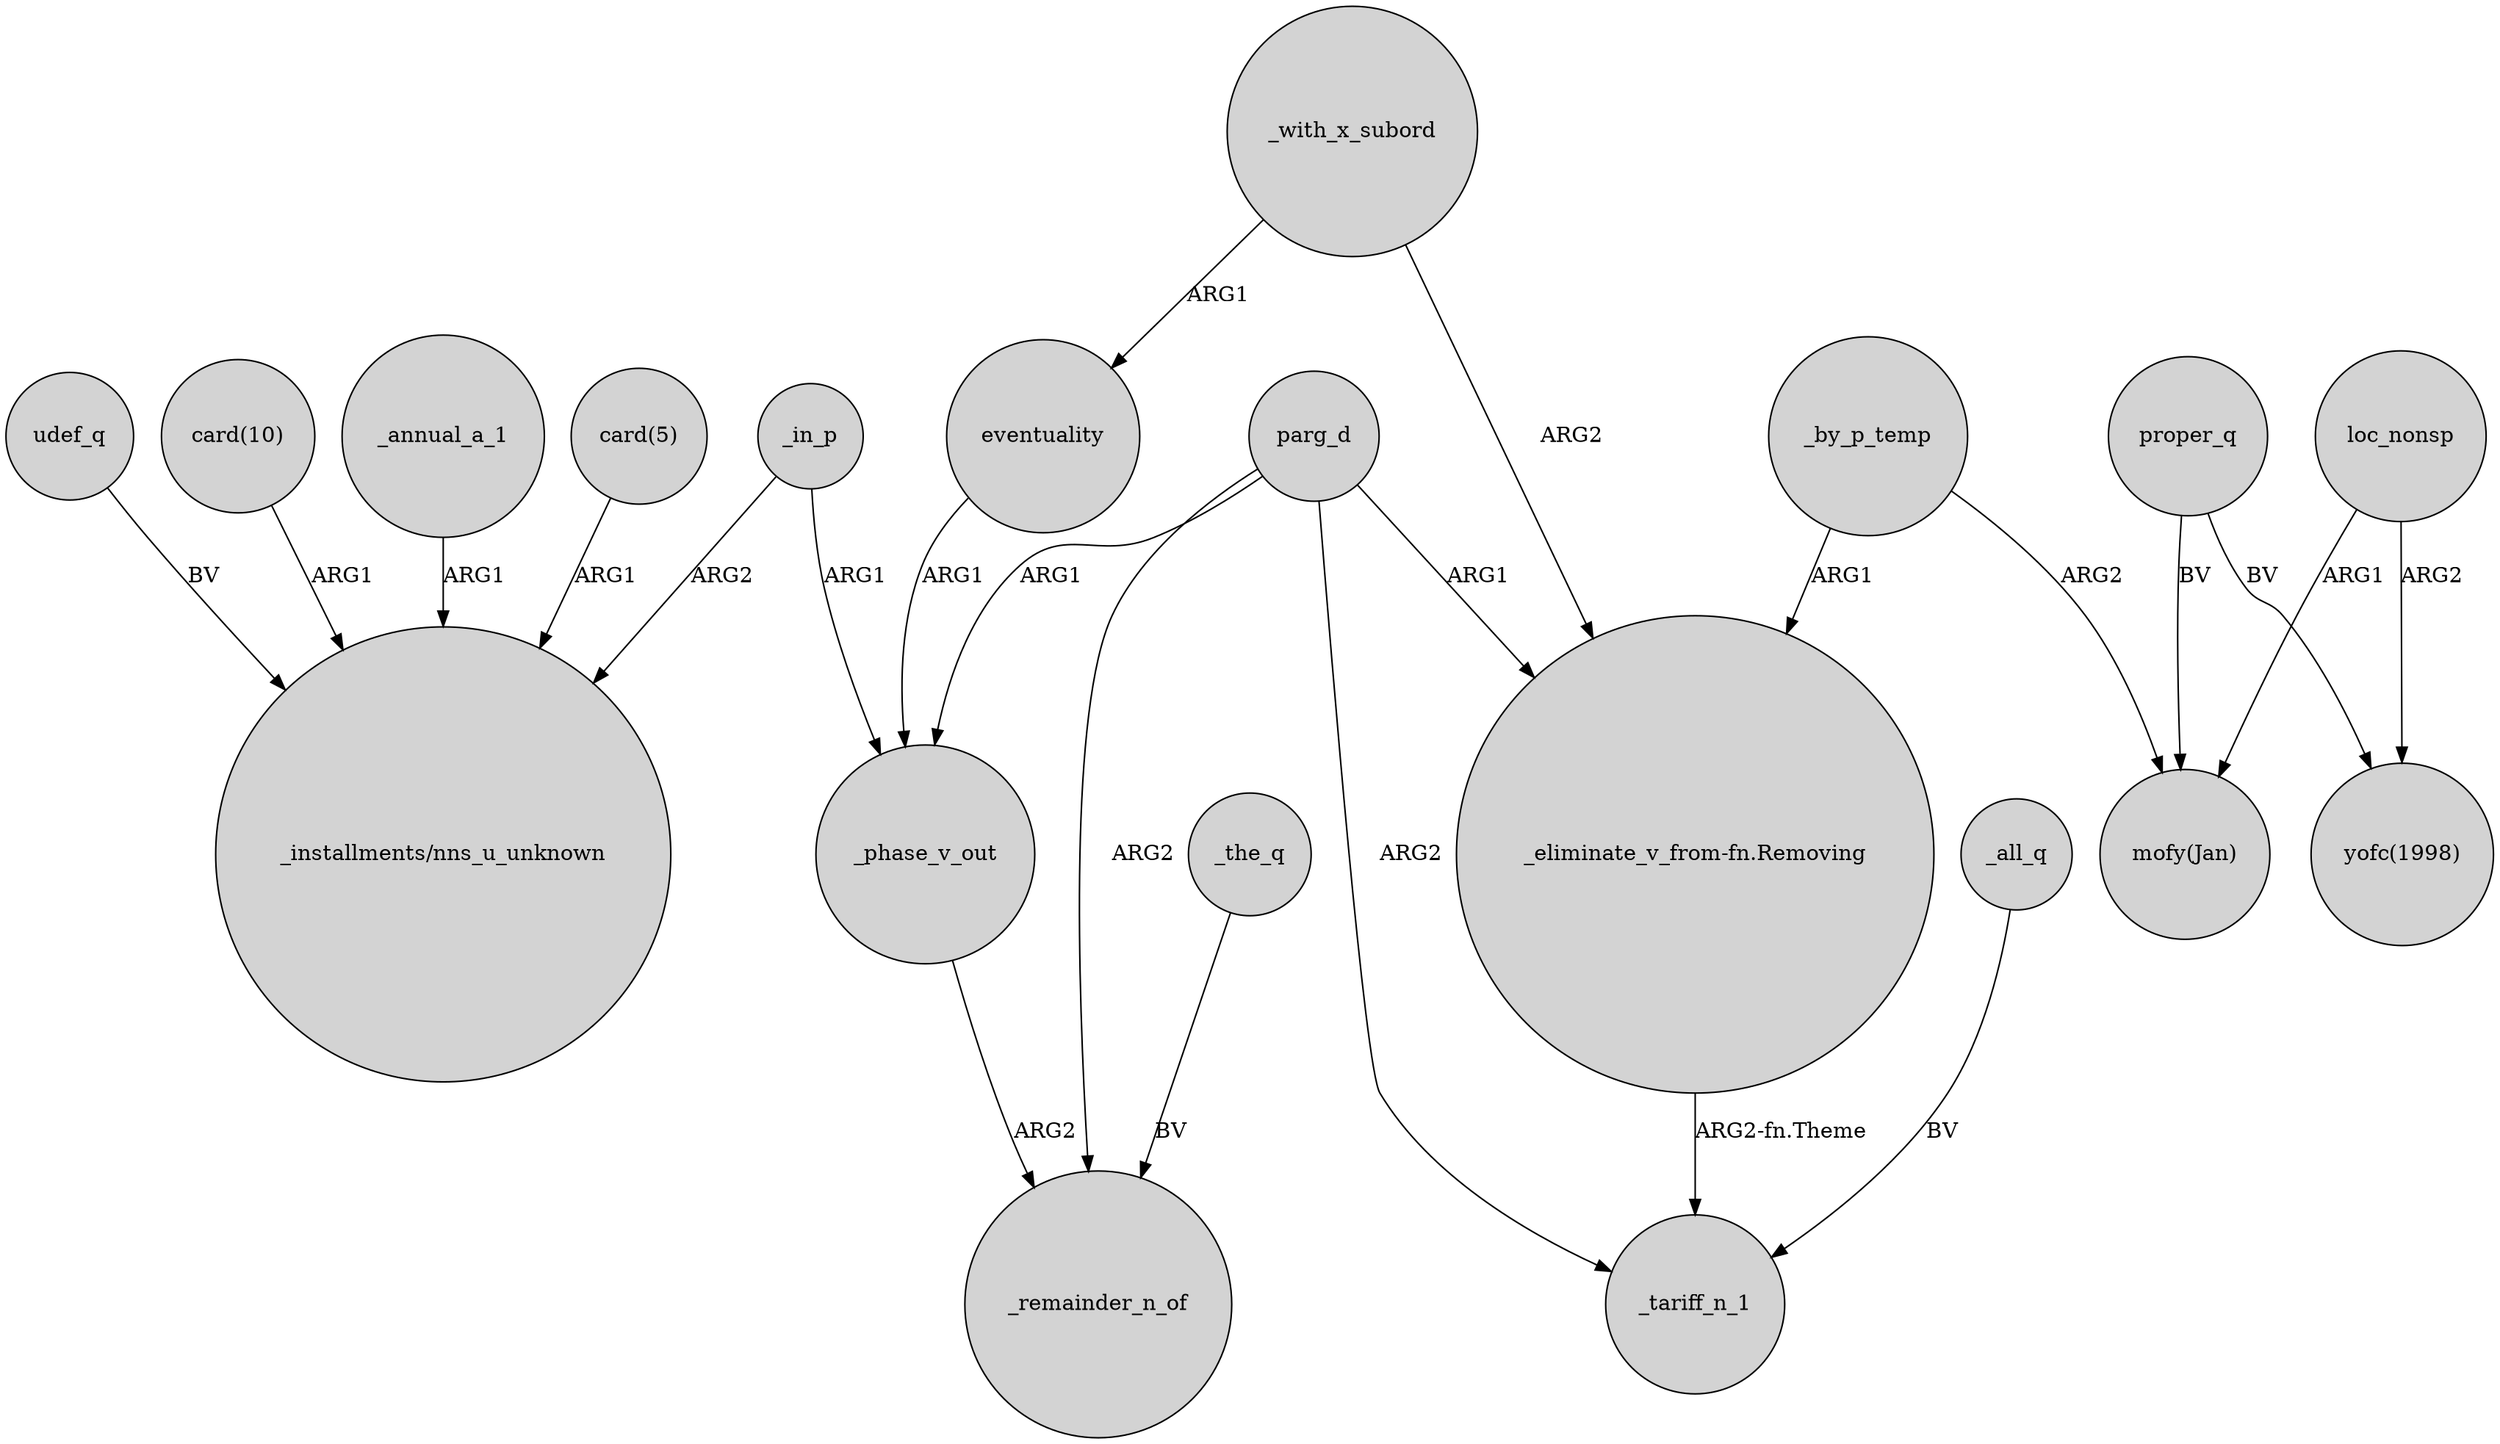 digraph {
	node [shape=circle style=filled]
	_annual_a_1 -> "_installments/nns_u_unknown" [label=ARG1]
	_phase_v_out -> _remainder_n_of [label=ARG2]
	_by_p_temp -> "_eliminate_v_from-fn.Removing" [label=ARG1]
	_with_x_subord -> eventuality [label=ARG1]
	loc_nonsp -> "yofc(1998)" [label=ARG2]
	"card(10)" -> "_installments/nns_u_unknown" [label=ARG1]
	_with_x_subord -> "_eliminate_v_from-fn.Removing" [label=ARG2]
	"_eliminate_v_from-fn.Removing" -> _tariff_n_1 [label="ARG2-fn.Theme"]
	parg_d -> "_eliminate_v_from-fn.Removing" [label=ARG1]
	proper_q -> "yofc(1998)" [label=BV]
	_in_p -> _phase_v_out [label=ARG1]
	parg_d -> _remainder_n_of [label=ARG2]
	eventuality -> _phase_v_out [label=ARG1]
	_in_p -> "_installments/nns_u_unknown" [label=ARG2]
	proper_q -> "mofy(Jan)" [label=BV]
	_by_p_temp -> "mofy(Jan)" [label=ARG2]
	parg_d -> _tariff_n_1 [label=ARG2]
	"card(5)" -> "_installments/nns_u_unknown" [label=ARG1]
	parg_d -> _phase_v_out [label=ARG1]
	_the_q -> _remainder_n_of [label=BV]
	udef_q -> "_installments/nns_u_unknown" [label=BV]
	loc_nonsp -> "mofy(Jan)" [label=ARG1]
	_all_q -> _tariff_n_1 [label=BV]
}

